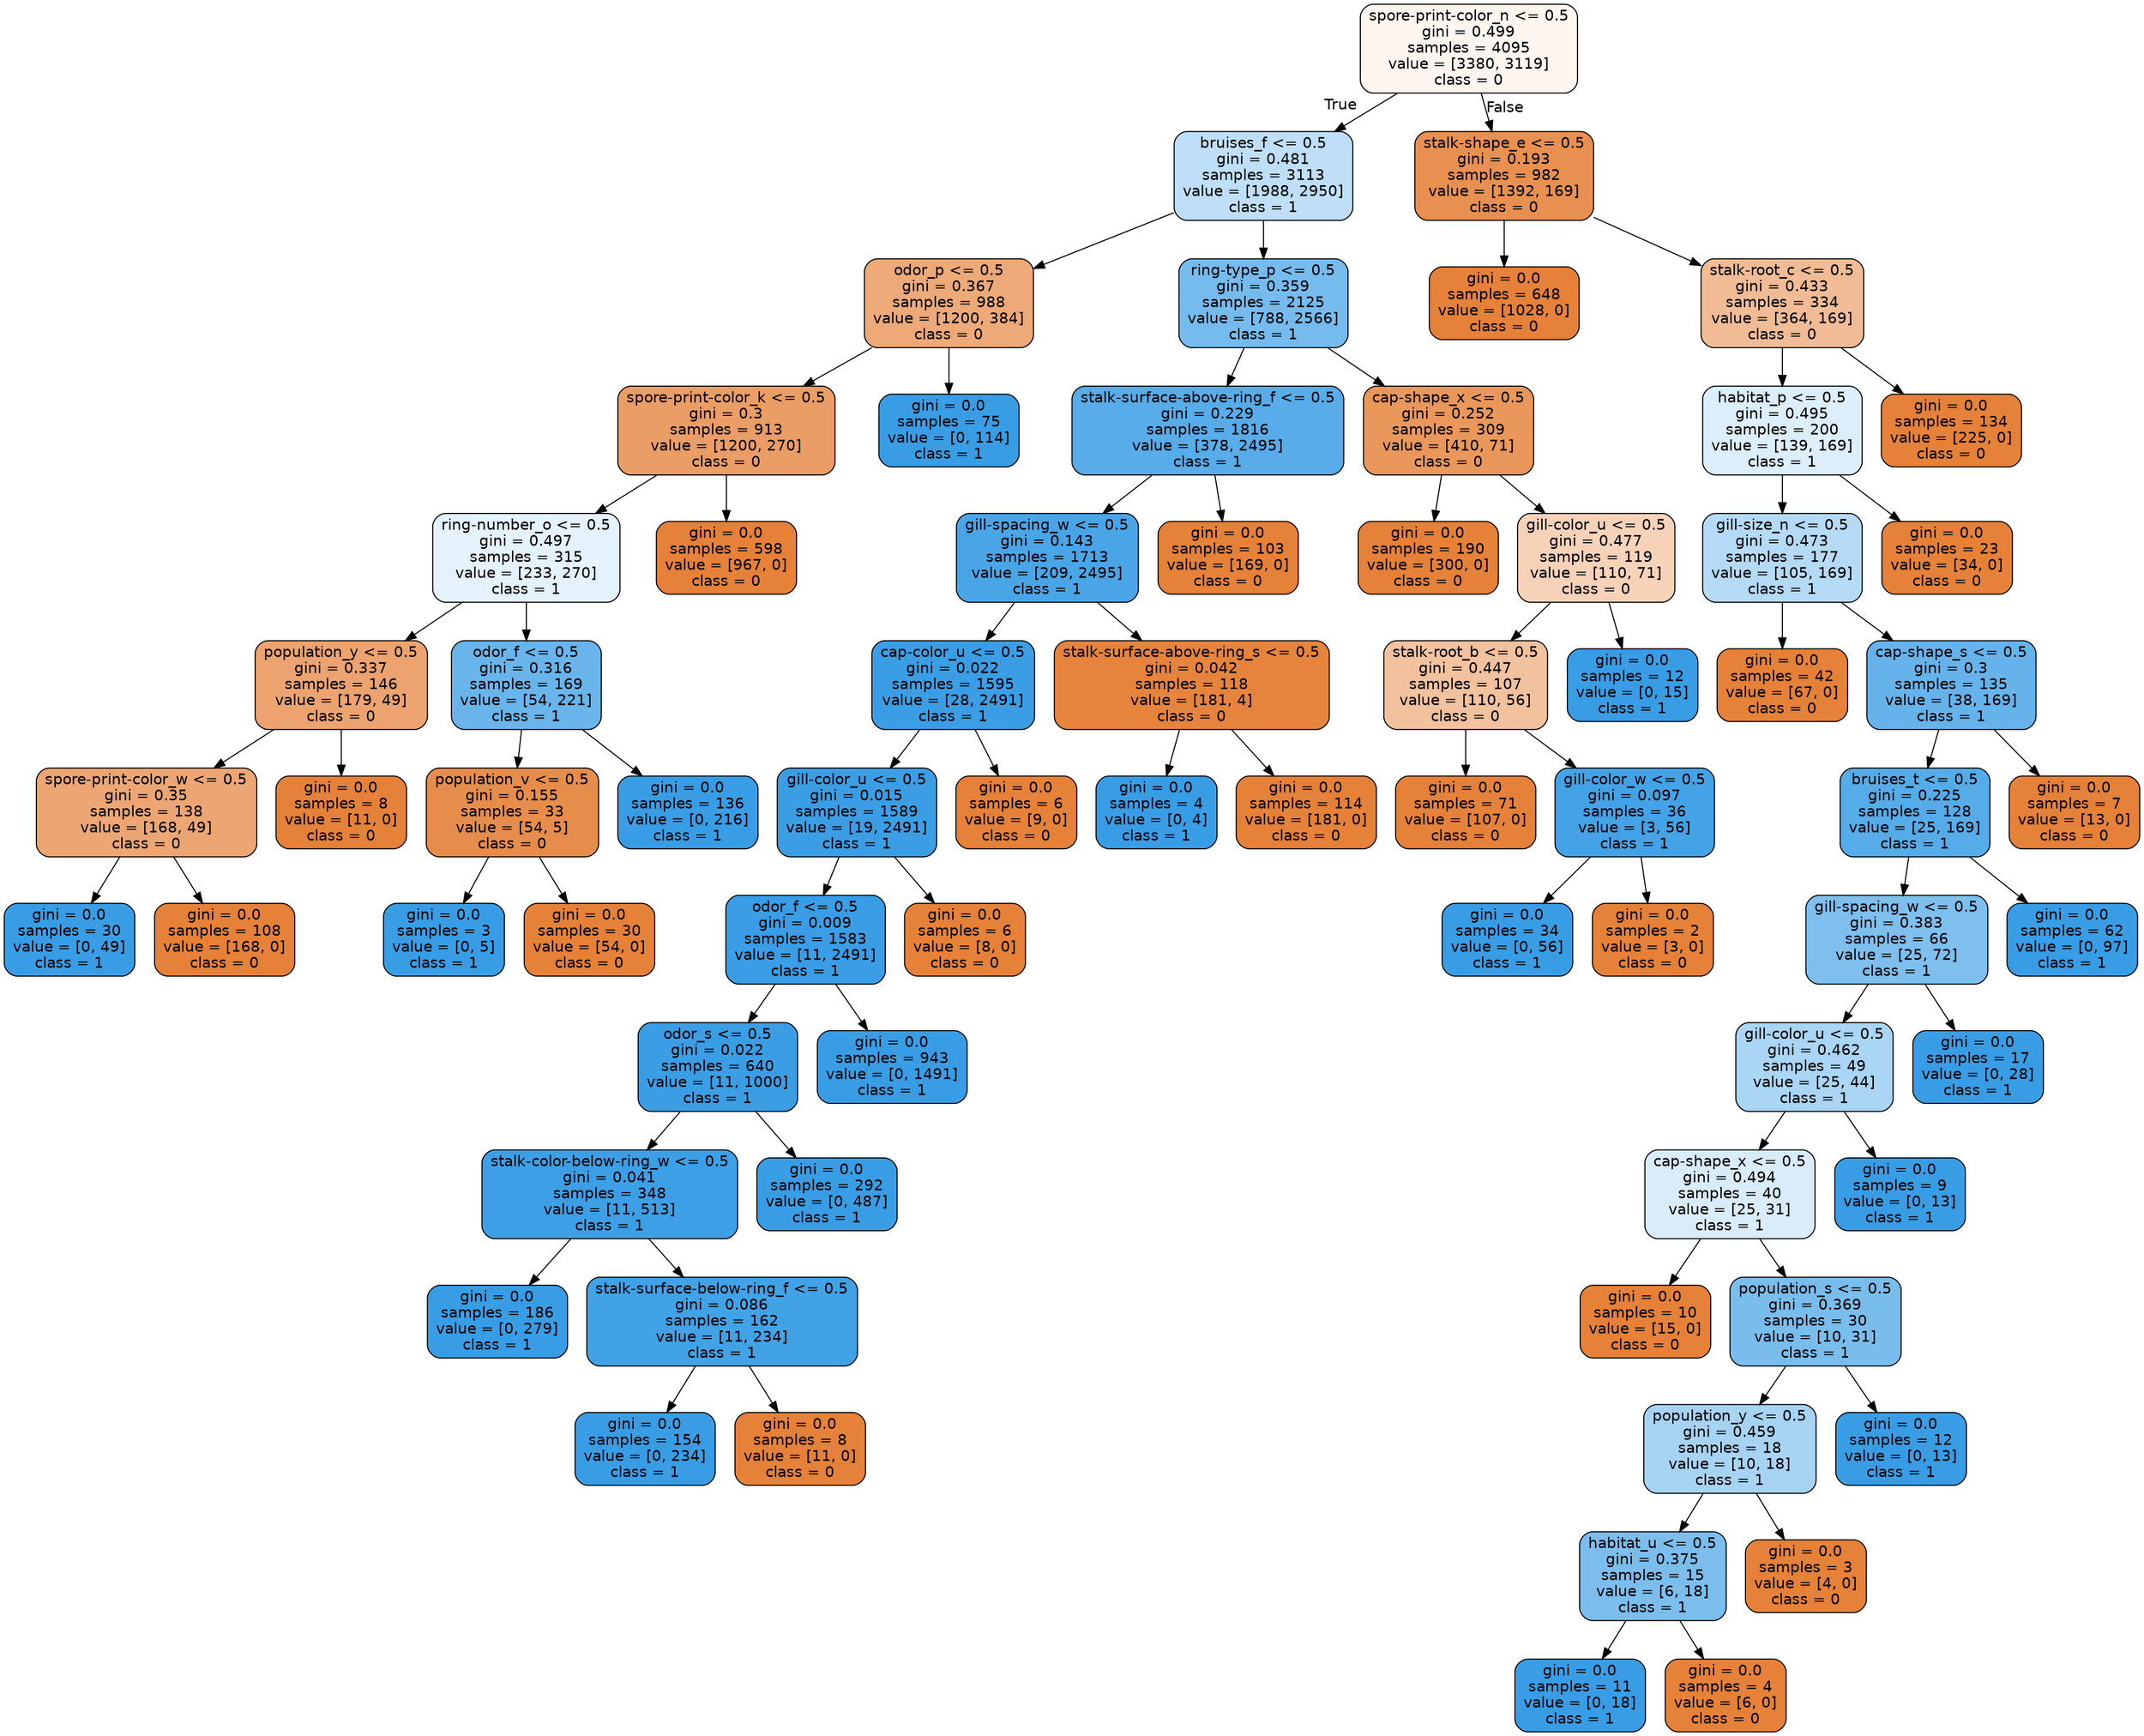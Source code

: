 digraph Tree {
node [shape=box, style="filled, rounded", color="black", fontname="helvetica"] ;
edge [fontname="helvetica"] ;
0 [label="spore-print-color_n <= 0.5\ngini = 0.499\nsamples = 4095\nvalue = [3380, 3119]\nclass = 0", fillcolor="#fdf5f0"] ;
1 [label="bruises_f <= 0.5\ngini = 0.481\nsamples = 3113\nvalue = [1988, 2950]\nclass = 1", fillcolor="#bedff7"] ;
0 -> 1 [labeldistance=2.5, labelangle=45, headlabel="True"] ;
2 [label="odor_p <= 0.5\ngini = 0.367\nsamples = 988\nvalue = [1200, 384]\nclass = 0", fillcolor="#eda978"] ;
1 -> 2 ;
3 [label="spore-print-color_k <= 0.5\ngini = 0.3\nsamples = 913\nvalue = [1200, 270]\nclass = 0", fillcolor="#eb9d66"] ;
2 -> 3 ;
4 [label="ring-number_o <= 0.5\ngini = 0.497\nsamples = 315\nvalue = [233, 270]\nclass = 1", fillcolor="#e4f2fb"] ;
3 -> 4 ;
5 [label="population_y <= 0.5\ngini = 0.337\nsamples = 146\nvalue = [179, 49]\nclass = 0", fillcolor="#eca36f"] ;
4 -> 5 ;
6 [label="spore-print-color_w <= 0.5\ngini = 0.35\nsamples = 138\nvalue = [168, 49]\nclass = 0", fillcolor="#eda673"] ;
5 -> 6 ;
7 [label="gini = 0.0\nsamples = 30\nvalue = [0, 49]\nclass = 1", fillcolor="#399de5"] ;
6 -> 7 ;
8 [label="gini = 0.0\nsamples = 108\nvalue = [168, 0]\nclass = 0", fillcolor="#e58139"] ;
6 -> 8 ;
9 [label="gini = 0.0\nsamples = 8\nvalue = [11, 0]\nclass = 0", fillcolor="#e58139"] ;
5 -> 9 ;
10 [label="odor_f <= 0.5\ngini = 0.316\nsamples = 169\nvalue = [54, 221]\nclass = 1", fillcolor="#69b5eb"] ;
4 -> 10 ;
11 [label="population_v <= 0.5\ngini = 0.155\nsamples = 33\nvalue = [54, 5]\nclass = 0", fillcolor="#e78d4b"] ;
10 -> 11 ;
12 [label="gini = 0.0\nsamples = 3\nvalue = [0, 5]\nclass = 1", fillcolor="#399de5"] ;
11 -> 12 ;
13 [label="gini = 0.0\nsamples = 30\nvalue = [54, 0]\nclass = 0", fillcolor="#e58139"] ;
11 -> 13 ;
14 [label="gini = 0.0\nsamples = 136\nvalue = [0, 216]\nclass = 1", fillcolor="#399de5"] ;
10 -> 14 ;
15 [label="gini = 0.0\nsamples = 598\nvalue = [967, 0]\nclass = 0", fillcolor="#e58139"] ;
3 -> 15 ;
16 [label="gini = 0.0\nsamples = 75\nvalue = [0, 114]\nclass = 1", fillcolor="#399de5"] ;
2 -> 16 ;
17 [label="ring-type_p <= 0.5\ngini = 0.359\nsamples = 2125\nvalue = [788, 2566]\nclass = 1", fillcolor="#76bbed"] ;
1 -> 17 ;
18 [label="stalk-surface-above-ring_f <= 0.5\ngini = 0.229\nsamples = 1816\nvalue = [378, 2495]\nclass = 1", fillcolor="#57ace9"] ;
17 -> 18 ;
19 [label="gill-spacing_w <= 0.5\ngini = 0.143\nsamples = 1713\nvalue = [209, 2495]\nclass = 1", fillcolor="#4aa5e7"] ;
18 -> 19 ;
20 [label="cap-color_u <= 0.5\ngini = 0.022\nsamples = 1595\nvalue = [28, 2491]\nclass = 1", fillcolor="#3b9ee5"] ;
19 -> 20 ;
21 [label="gill-color_u <= 0.5\ngini = 0.015\nsamples = 1589\nvalue = [19, 2491]\nclass = 1", fillcolor="#3b9ee5"] ;
20 -> 21 ;
22 [label="odor_f <= 0.5\ngini = 0.009\nsamples = 1583\nvalue = [11, 2491]\nclass = 1", fillcolor="#3a9de5"] ;
21 -> 22 ;
23 [label="odor_s <= 0.5\ngini = 0.022\nsamples = 640\nvalue = [11, 1000]\nclass = 1", fillcolor="#3b9ee5"] ;
22 -> 23 ;
24 [label="stalk-color-below-ring_w <= 0.5\ngini = 0.041\nsamples = 348\nvalue = [11, 513]\nclass = 1", fillcolor="#3d9fe6"] ;
23 -> 24 ;
25 [label="gini = 0.0\nsamples = 186\nvalue = [0, 279]\nclass = 1", fillcolor="#399de5"] ;
24 -> 25 ;
26 [label="stalk-surface-below-ring_f <= 0.5\ngini = 0.086\nsamples = 162\nvalue = [11, 234]\nclass = 1", fillcolor="#42a2e6"] ;
24 -> 26 ;
27 [label="gini = 0.0\nsamples = 154\nvalue = [0, 234]\nclass = 1", fillcolor="#399de5"] ;
26 -> 27 ;
28 [label="gini = 0.0\nsamples = 8\nvalue = [11, 0]\nclass = 0", fillcolor="#e58139"] ;
26 -> 28 ;
29 [label="gini = 0.0\nsamples = 292\nvalue = [0, 487]\nclass = 1", fillcolor="#399de5"] ;
23 -> 29 ;
30 [label="gini = 0.0\nsamples = 943\nvalue = [0, 1491]\nclass = 1", fillcolor="#399de5"] ;
22 -> 30 ;
31 [label="gini = 0.0\nsamples = 6\nvalue = [8, 0]\nclass = 0", fillcolor="#e58139"] ;
21 -> 31 ;
32 [label="gini = 0.0\nsamples = 6\nvalue = [9, 0]\nclass = 0", fillcolor="#e58139"] ;
20 -> 32 ;
33 [label="stalk-surface-above-ring_s <= 0.5\ngini = 0.042\nsamples = 118\nvalue = [181, 4]\nclass = 0", fillcolor="#e6843d"] ;
19 -> 33 ;
34 [label="gini = 0.0\nsamples = 4\nvalue = [0, 4]\nclass = 1", fillcolor="#399de5"] ;
33 -> 34 ;
35 [label="gini = 0.0\nsamples = 114\nvalue = [181, 0]\nclass = 0", fillcolor="#e58139"] ;
33 -> 35 ;
36 [label="gini = 0.0\nsamples = 103\nvalue = [169, 0]\nclass = 0", fillcolor="#e58139"] ;
18 -> 36 ;
37 [label="cap-shape_x <= 0.5\ngini = 0.252\nsamples = 309\nvalue = [410, 71]\nclass = 0", fillcolor="#ea975b"] ;
17 -> 37 ;
38 [label="gini = 0.0\nsamples = 190\nvalue = [300, 0]\nclass = 0", fillcolor="#e58139"] ;
37 -> 38 ;
39 [label="gill-color_u <= 0.5\ngini = 0.477\nsamples = 119\nvalue = [110, 71]\nclass = 0", fillcolor="#f6d2b9"] ;
37 -> 39 ;
40 [label="stalk-root_b <= 0.5\ngini = 0.447\nsamples = 107\nvalue = [110, 56]\nclass = 0", fillcolor="#f2c19e"] ;
39 -> 40 ;
41 [label="gini = 0.0\nsamples = 71\nvalue = [107, 0]\nclass = 0", fillcolor="#e58139"] ;
40 -> 41 ;
42 [label="gill-color_w <= 0.5\ngini = 0.097\nsamples = 36\nvalue = [3, 56]\nclass = 1", fillcolor="#44a2e6"] ;
40 -> 42 ;
43 [label="gini = 0.0\nsamples = 34\nvalue = [0, 56]\nclass = 1", fillcolor="#399de5"] ;
42 -> 43 ;
44 [label="gini = 0.0\nsamples = 2\nvalue = [3, 0]\nclass = 0", fillcolor="#e58139"] ;
42 -> 44 ;
45 [label="gini = 0.0\nsamples = 12\nvalue = [0, 15]\nclass = 1", fillcolor="#399de5"] ;
39 -> 45 ;
46 [label="stalk-shape_e <= 0.5\ngini = 0.193\nsamples = 982\nvalue = [1392, 169]\nclass = 0", fillcolor="#e89051"] ;
0 -> 46 [labeldistance=2.5, labelangle=-45, headlabel="False"] ;
47 [label="gini = 0.0\nsamples = 648\nvalue = [1028, 0]\nclass = 0", fillcolor="#e58139"] ;
46 -> 47 ;
48 [label="stalk-root_c <= 0.5\ngini = 0.433\nsamples = 334\nvalue = [364, 169]\nclass = 0", fillcolor="#f1bc95"] ;
46 -> 48 ;
49 [label="habitat_p <= 0.5\ngini = 0.495\nsamples = 200\nvalue = [139, 169]\nclass = 1", fillcolor="#dceefa"] ;
48 -> 49 ;
50 [label="gill-size_n <= 0.5\ngini = 0.473\nsamples = 177\nvalue = [105, 169]\nclass = 1", fillcolor="#b4daf5"] ;
49 -> 50 ;
51 [label="gini = 0.0\nsamples = 42\nvalue = [67, 0]\nclass = 0", fillcolor="#e58139"] ;
50 -> 51 ;
52 [label="cap-shape_s <= 0.5\ngini = 0.3\nsamples = 135\nvalue = [38, 169]\nclass = 1", fillcolor="#66b3eb"] ;
50 -> 52 ;
53 [label="bruises_t <= 0.5\ngini = 0.225\nsamples = 128\nvalue = [25, 169]\nclass = 1", fillcolor="#56abe9"] ;
52 -> 53 ;
54 [label="gill-spacing_w <= 0.5\ngini = 0.383\nsamples = 66\nvalue = [25, 72]\nclass = 1", fillcolor="#7ebfee"] ;
53 -> 54 ;
55 [label="gill-color_u <= 0.5\ngini = 0.462\nsamples = 49\nvalue = [25, 44]\nclass = 1", fillcolor="#aad5f4"] ;
54 -> 55 ;
56 [label="cap-shape_x <= 0.5\ngini = 0.494\nsamples = 40\nvalue = [25, 31]\nclass = 1", fillcolor="#d9ecfa"] ;
55 -> 56 ;
57 [label="gini = 0.0\nsamples = 10\nvalue = [15, 0]\nclass = 0", fillcolor="#e58139"] ;
56 -> 57 ;
58 [label="population_s <= 0.5\ngini = 0.369\nsamples = 30\nvalue = [10, 31]\nclass = 1", fillcolor="#79bded"] ;
56 -> 58 ;
59 [label="population_y <= 0.5\ngini = 0.459\nsamples = 18\nvalue = [10, 18]\nclass = 1", fillcolor="#a7d3f3"] ;
58 -> 59 ;
60 [label="habitat_u <= 0.5\ngini = 0.375\nsamples = 15\nvalue = [6, 18]\nclass = 1", fillcolor="#7bbeee"] ;
59 -> 60 ;
61 [label="gini = 0.0\nsamples = 11\nvalue = [0, 18]\nclass = 1", fillcolor="#399de5"] ;
60 -> 61 ;
62 [label="gini = 0.0\nsamples = 4\nvalue = [6, 0]\nclass = 0", fillcolor="#e58139"] ;
60 -> 62 ;
63 [label="gini = 0.0\nsamples = 3\nvalue = [4, 0]\nclass = 0", fillcolor="#e58139"] ;
59 -> 63 ;
64 [label="gini = 0.0\nsamples = 12\nvalue = [0, 13]\nclass = 1", fillcolor="#399de5"] ;
58 -> 64 ;
65 [label="gini = 0.0\nsamples = 9\nvalue = [0, 13]\nclass = 1", fillcolor="#399de5"] ;
55 -> 65 ;
66 [label="gini = 0.0\nsamples = 17\nvalue = [0, 28]\nclass = 1", fillcolor="#399de5"] ;
54 -> 66 ;
67 [label="gini = 0.0\nsamples = 62\nvalue = [0, 97]\nclass = 1", fillcolor="#399de5"] ;
53 -> 67 ;
68 [label="gini = 0.0\nsamples = 7\nvalue = [13, 0]\nclass = 0", fillcolor="#e58139"] ;
52 -> 68 ;
69 [label="gini = 0.0\nsamples = 23\nvalue = [34, 0]\nclass = 0", fillcolor="#e58139"] ;
49 -> 69 ;
70 [label="gini = 0.0\nsamples = 134\nvalue = [225, 0]\nclass = 0", fillcolor="#e58139"] ;
48 -> 70 ;
}